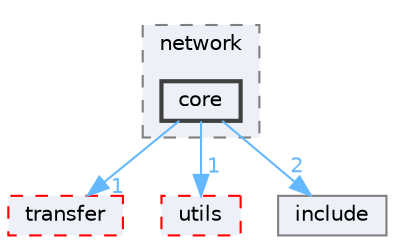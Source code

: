 digraph "core"
{
 // INTERACTIVE_SVG=YES
 // LATEX_PDF_SIZE
  bgcolor="transparent";
  edge [fontname=Helvetica,fontsize=10,labelfontname=Helvetica,labelfontsize=10];
  node [fontname=Helvetica,fontsize=10,shape=box,height=0.2,width=0.4];
  compound=true
  subgraph clusterdir_d99789901ca537854da052567cb3059f {
    graph [ bgcolor="#edf0f7", pencolor="grey50", label="network", fontname=Helvetica,fontsize=10 style="filled,dashed", URL="dir_d99789901ca537854da052567cb3059f.html",tooltip=""]
  dir_abe5732708173773f97a027312b96e60 [label="core", fillcolor="#edf0f7", color="grey25", style="filled,bold", URL="dir_abe5732708173773f97a027312b96e60.html",tooltip=""];
  }
  dir_663e9f7f0e05302df3aefa09fa938471 [label="transfer", fillcolor="#edf0f7", color="red", style="filled,dashed", URL="dir_663e9f7f0e05302df3aefa09fa938471.html",tooltip=""];
  dir_c131034057e02e1eae9fabc5bf404e0f [label="utils", fillcolor="#edf0f7", color="red", style="filled,dashed", URL="dir_c131034057e02e1eae9fabc5bf404e0f.html",tooltip=""];
  dir_d6529833b28cf7034848d180a0eb120f [label="include", fillcolor="#edf0f7", color="grey50", style="filled", URL="dir_d6529833b28cf7034848d180a0eb120f.html",tooltip=""];
  dir_abe5732708173773f97a027312b96e60->dir_663e9f7f0e05302df3aefa09fa938471 [headlabel="1", labeldistance=1.5 headhref="dir_000003_000030.html" href="dir_000003_000030.html" color="steelblue1" fontcolor="steelblue1"];
  dir_abe5732708173773f97a027312b96e60->dir_c131034057e02e1eae9fabc5bf404e0f [headlabel="1", labeldistance=1.5 headhref="dir_000003_000033.html" href="dir_000003_000033.html" color="steelblue1" fontcolor="steelblue1"];
  dir_abe5732708173773f97a027312b96e60->dir_d6529833b28cf7034848d180a0eb120f [headlabel="2", labeldistance=1.5 headhref="dir_000003_000013.html" href="dir_000003_000013.html" color="steelblue1" fontcolor="steelblue1"];
}
